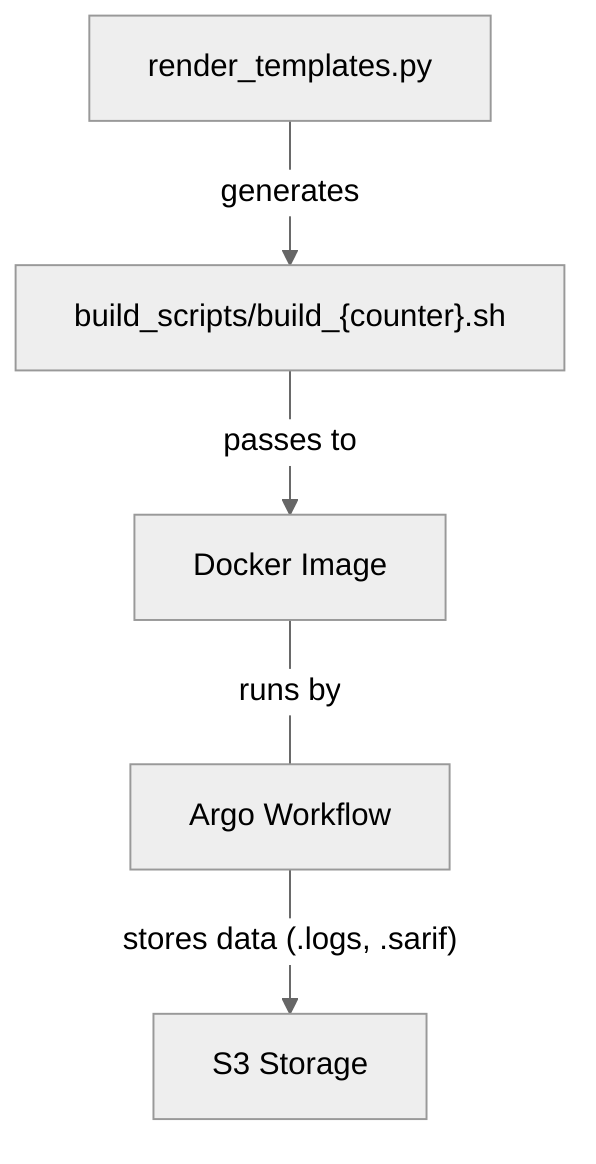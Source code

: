 %%{init: {'theme':'neutral'}}%%

graph TD;

render["render_templates.py"]
scripts["build_scripts/build_{counter}.sh"]
image["Docker Image"]
argo["Argo Workflow"]
storage["S3 Storage"]

render -- "generates" --> scripts;
scripts -- "passes to" --> image;
image -- "runs by" --- argo;
argo -- "stores data (.logs, .sarif)" --> storage